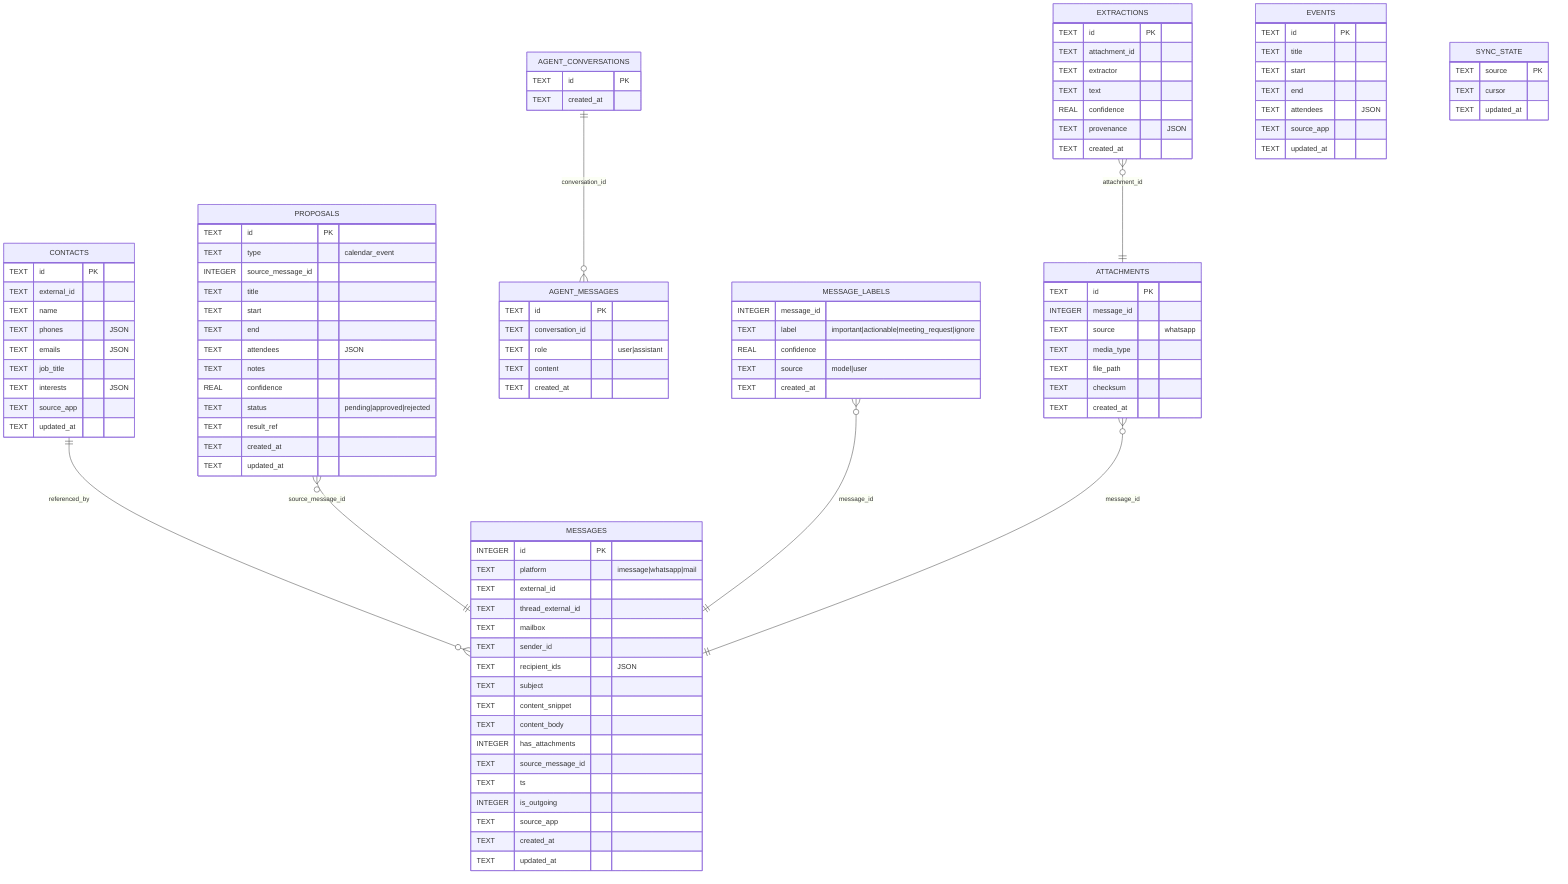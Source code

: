 erDiagram
  CONTACTS ||--o{ MESSAGES : referenced_by
  PROPOSALS }o--|| MESSAGES : source_message_id
  AGENT_CONVERSATIONS ||--o{ AGENT_MESSAGES : conversation_id
  MESSAGE_LABELS }o--|| MESSAGES : message_id
  ATTACHMENTS }o--|| MESSAGES : message_id
  EXTRACTIONS }o--|| ATTACHMENTS : attachment_id

  CONTACTS {
    TEXT id PK
    TEXT external_id
    TEXT name
    TEXT phones  "JSON"
    TEXT emails  "JSON"
    TEXT job_title
    TEXT interests "JSON"
    TEXT source_app
    TEXT updated_at
  }

  MESSAGES {
    INTEGER id PK
    TEXT platform "imessage|whatsapp|mail"
    TEXT external_id
    TEXT thread_external_id
    TEXT mailbox
    TEXT sender_id
    TEXT recipient_ids "JSON"
    TEXT subject
    TEXT content_snippet
    TEXT content_body
    INTEGER has_attachments
    TEXT source_message_id
    TEXT ts
    INTEGER is_outgoing
    TEXT source_app
    TEXT created_at
    TEXT updated_at
  }

  EVENTS {
    TEXT id PK
    TEXT title
    TEXT start
    TEXT end
    TEXT attendees "JSON"
    TEXT source_app
    TEXT updated_at
  }

  SYNC_STATE {
    TEXT source PK
    TEXT cursor
    TEXT updated_at
  }

  PROPOSALS {
    TEXT id PK
    TEXT type "calendar_event"
    INTEGER source_message_id
    TEXT title
    TEXT start
    TEXT end
    TEXT attendees "JSON"
    TEXT notes
    REAL confidence
    TEXT status "pending|approved|rejected"
    TEXT result_ref
    TEXT created_at
    TEXT updated_at
  }

  AGENT_CONVERSATIONS {
    TEXT id PK
    TEXT created_at
  }

  AGENT_MESSAGES {
    TEXT id PK
    TEXT conversation_id
    TEXT role "user|assistant"
    TEXT content
    TEXT created_at
  }

  MESSAGE_LABELS {
    INTEGER message_id
    TEXT label "important|actionable|meeting_request|ignore"
    REAL confidence
    TEXT source "model|user"
    TEXT created_at
  }

  ATTACHMENTS {
    TEXT id PK
    INTEGER message_id
    TEXT source "whatsapp"
    TEXT media_type
    TEXT file_path
    TEXT checksum
    TEXT created_at
  }

  EXTRACTIONS {
    TEXT id PK
    TEXT attachment_id
    TEXT extractor
    TEXT text
    REAL confidence
    TEXT provenance "JSON"
    TEXT created_at
  }